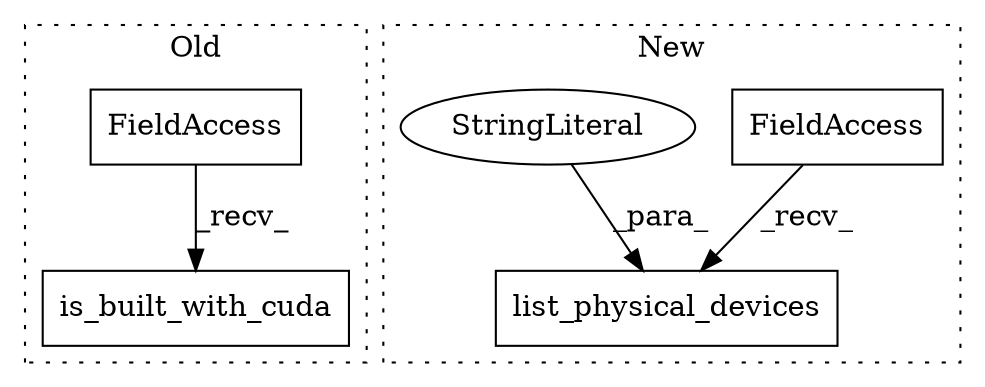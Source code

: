 digraph G {
subgraph cluster0 {
1 [label="is_built_with_cuda" a="32" s="2234" l="20" shape="box"];
3 [label="FieldAccess" a="22" s="2218" l="15" shape="box"];
label = "Old";
style="dotted";
}
subgraph cluster1 {
2 [label="list_physical_devices" a="32" s="2236,2263" l="22,1" shape="box"];
4 [label="FieldAccess" a="22" s="2218" l="17" shape="box"];
5 [label="StringLiteral" a="45" s="2258" l="5" shape="ellipse"];
label = "New";
style="dotted";
}
3 -> 1 [label="_recv_"];
4 -> 2 [label="_recv_"];
5 -> 2 [label="_para_"];
}